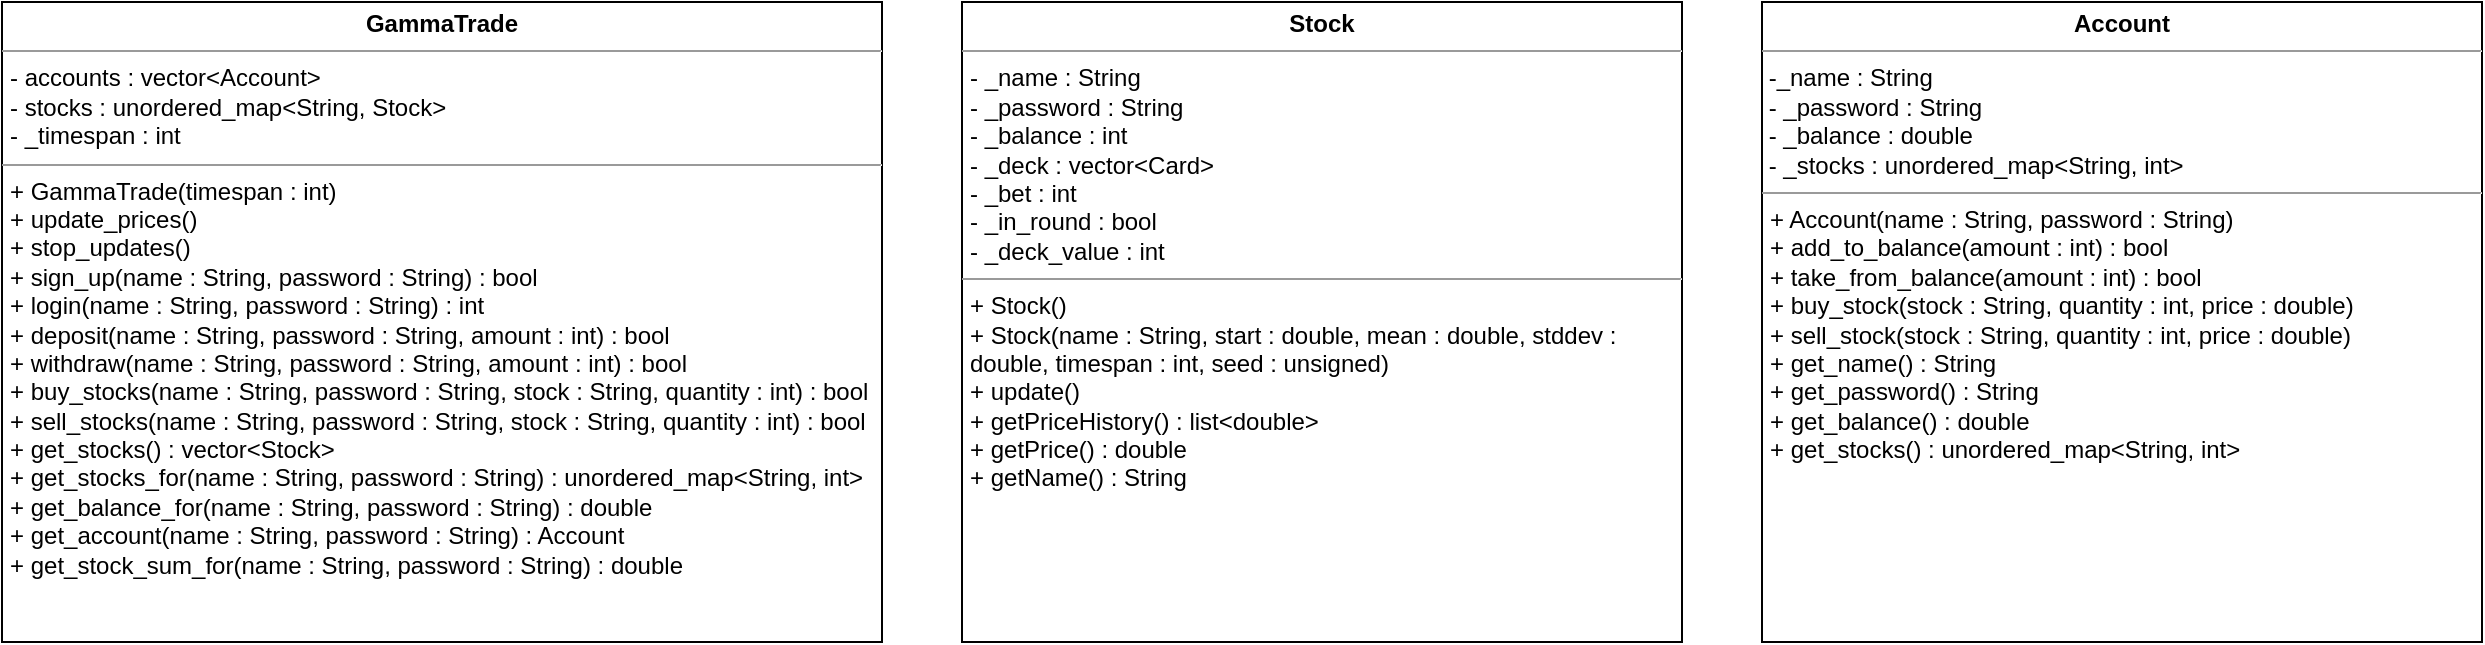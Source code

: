 <mxfile version="21.5.0" type="device">
  <diagram name="Seite-1" id="T3qOwCYRP5SabC_Y7l2l">
    <mxGraphModel dx="1461" dy="686" grid="1" gridSize="10" guides="1" tooltips="1" connect="1" arrows="1" fold="1" page="1" pageScale="1" pageWidth="827" pageHeight="1169" math="0" shadow="0">
      <root>
        <mxCell id="0" />
        <mxCell id="1" parent="0" />
        <mxCell id="Lea8IH57JLJIbaSc_baa-24" value="&lt;p style=&quot;margin:0px;margin-top:4px;text-align:center;&quot;&gt;&lt;b&gt;GammaTrade&lt;/b&gt;&lt;/p&gt;&lt;hr size=&quot;1&quot;&gt;&lt;p style=&quot;margin:0px;margin-left:4px;&quot;&gt;- accounts : vector&amp;lt;Account&amp;gt;&amp;nbsp;&lt;/p&gt;&lt;p style=&quot;margin:0px;margin-left:4px;&quot;&gt;-&amp;nbsp;stocks : unordered_map&amp;lt;String, Stock&amp;gt;&amp;nbsp;&lt;/p&gt;&lt;p style=&quot;margin:0px;margin-left:4px;&quot;&gt;- _timespan : int&lt;/p&gt;&lt;hr size=&quot;1&quot;&gt;&lt;p style=&quot;margin:0px;margin-left:4px;&quot;&gt;+ GammaTrade(timespan : int)&lt;/p&gt;&lt;p style=&quot;margin:0px;margin-left:4px;&quot;&gt;+ update_prices()&lt;/p&gt;&lt;p style=&quot;margin:0px;margin-left:4px;&quot;&gt;+ stop_updates()&lt;/p&gt;&lt;p style=&quot;margin:0px;margin-left:4px;&quot;&gt;+ sign_up(name : String, password : String) : bool&lt;/p&gt;&lt;p style=&quot;margin:0px;margin-left:4px;&quot;&gt;+ login(name : String, password : String) : int&amp;nbsp;&lt;/p&gt;&lt;p style=&quot;margin:0px;margin-left:4px;&quot;&gt;+ deposit(name : String, password : String, amount : int) : bool&lt;/p&gt;&lt;p style=&quot;margin:0px;margin-left:4px;&quot;&gt;+ withdraw(name : String, password : String, amount : int) : bool&lt;/p&gt;&lt;p style=&quot;margin:0px;margin-left:4px;&quot;&gt;+ buy_stocks(name : String, password : String, stock : String, quantity : int) : bool&lt;/p&gt;&lt;p style=&quot;margin:0px;margin-left:4px;&quot;&gt;+ sell_stocks(name : String, password : String, stock : String, quantity : int) : bool&lt;/p&gt;&lt;p style=&quot;margin:0px;margin-left:4px;&quot;&gt;+ get_stocks() : vector&amp;lt;Stock&amp;gt;&lt;/p&gt;&lt;p style=&quot;margin:0px;margin-left:4px;&quot;&gt;+ get_stocks_for(name : String, password : String) : unordered_map&amp;lt;String, int&amp;gt;&lt;/p&gt;&lt;p style=&quot;margin:0px;margin-left:4px;&quot;&gt;+ get_balance_for(name : String, password : String) : double&lt;/p&gt;&lt;p style=&quot;margin:0px;margin-left:4px;&quot;&gt;+ get_account(name : String, password : String) : Account&lt;/p&gt;&lt;p style=&quot;margin:0px;margin-left:4px;&quot;&gt;+ get_stock_sum_for(name : String, password : String) : double&lt;/p&gt;" style="verticalAlign=top;align=left;overflow=fill;fontSize=12;fontFamily=Helvetica;html=1;whiteSpace=wrap;" parent="1" vertex="1">
          <mxGeometry x="160" y="40" width="440" height="320" as="geometry" />
        </mxCell>
        <mxCell id="LqpURru_f6iX8NWLQTbW-1" value="&lt;p style=&quot;margin:0px;margin-top:4px;text-align:center;&quot;&gt;&lt;b&gt;Stock&lt;/b&gt;&lt;/p&gt;&lt;hr size=&quot;1&quot;&gt;&lt;p style=&quot;margin:0px;margin-left:4px;&quot;&gt;- _name : String&lt;br&gt;&lt;/p&gt;&lt;p style=&quot;margin:0px;margin-left:4px;&quot;&gt;- _password : String&lt;/p&gt;&lt;p style=&quot;margin:0px;margin-left:4px;&quot;&gt;- _balance : int&lt;/p&gt;&lt;p style=&quot;margin:0px;margin-left:4px;&quot;&gt;- _deck : vector&amp;lt;Card&amp;gt;&lt;/p&gt;&lt;p style=&quot;margin:0px;margin-left:4px;&quot;&gt;- _bet : int&lt;/p&gt;&lt;p style=&quot;margin:0px;margin-left:4px;&quot;&gt;- _in_round : bool&lt;/p&gt;&lt;p style=&quot;margin:0px;margin-left:4px;&quot;&gt;- _deck_value : int&lt;/p&gt;&lt;hr size=&quot;1&quot;&gt;&lt;p style=&quot;margin:0px;margin-left:4px;&quot;&gt;+ Stock()&lt;/p&gt;&lt;p style=&quot;margin:0px;margin-left:4px;&quot;&gt;+ Stock(name : String, start : double, mean : double, stddev : double, timespan : int, seed : unsigned)&lt;/p&gt;&lt;p style=&quot;margin:0px;margin-left:4px;&quot;&gt;+ update()&lt;/p&gt;&lt;p style=&quot;margin:0px;margin-left:4px;&quot;&gt;+ getPriceHistory() : list&amp;lt;double&amp;gt;&lt;/p&gt;&lt;p style=&quot;margin:0px;margin-left:4px;&quot;&gt;+ getPrice() : double&lt;/p&gt;&lt;p style=&quot;margin:0px;margin-left:4px;&quot;&gt;+ getName() : String&lt;/p&gt;&lt;p style=&quot;margin:0px;margin-left:4px;&quot;&gt;&lt;br&gt;&lt;/p&gt;" style="verticalAlign=top;align=left;overflow=fill;fontSize=12;fontFamily=Helvetica;html=1;whiteSpace=wrap;" parent="1" vertex="1">
          <mxGeometry x="640" y="40" width="360" height="320" as="geometry" />
        </mxCell>
        <mxCell id="LqpURru_f6iX8NWLQTbW-2" value="&lt;p style=&quot;margin:0px;margin-top:4px;text-align:center;&quot;&gt;&lt;b&gt;Account&lt;/b&gt;&lt;/p&gt;&lt;hr size=&quot;1&quot;&gt;&lt;p style=&quot;margin:0px;margin-left:4px;&quot;&gt;&lt;/p&gt;&amp;nbsp;-_name : String&lt;br&gt;&amp;nbsp;- _password : String&lt;br&gt;&amp;nbsp;- _balance : double&amp;nbsp;&lt;br&gt;&amp;nbsp;- _stocks : unordered_map&amp;lt;String, int&amp;gt;&lt;br&gt;&lt;hr size=&quot;1&quot;&gt;&lt;p style=&quot;border-color: var(--border-color); margin: 0px 0px 0px 4px;&quot;&gt;+ Account(name : String, password : String)&lt;/p&gt;&lt;p style=&quot;border-color: var(--border-color); margin: 0px 0px 0px 4px;&quot;&gt;+ add_to_balance(amount : int) : bool&lt;/p&gt;&lt;p style=&quot;border-color: var(--border-color); margin: 0px 0px 0px 4px;&quot;&gt;+ take_from_balance(amount : int) : bool&lt;/p&gt;&lt;p style=&quot;border-color: var(--border-color); margin: 0px 0px 0px 4px;&quot;&gt;+ buy_stock(stock : String, quantity : int, price : double)&lt;/p&gt;&lt;p style=&quot;border-color: var(--border-color); margin: 0px 0px 0px 4px;&quot;&gt;+ sell_stock(stock : String, quantity : int, price : double)&lt;/p&gt;&lt;p style=&quot;margin:0px;margin-left:4px;&quot;&gt;+ get_name() : String&lt;br&gt;&lt;/p&gt;&lt;p style=&quot;margin:0px;margin-left:4px;&quot;&gt;+ get_password() : String&lt;/p&gt;&lt;p style=&quot;margin:0px;margin-left:4px;&quot;&gt;+ get_balance() : double&lt;/p&gt;&lt;p style=&quot;margin:0px;margin-left:4px;&quot;&gt;+ get_stocks() : unordered_map&amp;lt;String, int&amp;gt;&lt;/p&gt;" style="verticalAlign=top;align=left;overflow=fill;fontSize=12;fontFamily=Helvetica;html=1;whiteSpace=wrap;" parent="1" vertex="1">
          <mxGeometry x="1040" y="40" width="360" height="320" as="geometry" />
        </mxCell>
      </root>
    </mxGraphModel>
  </diagram>
</mxfile>
